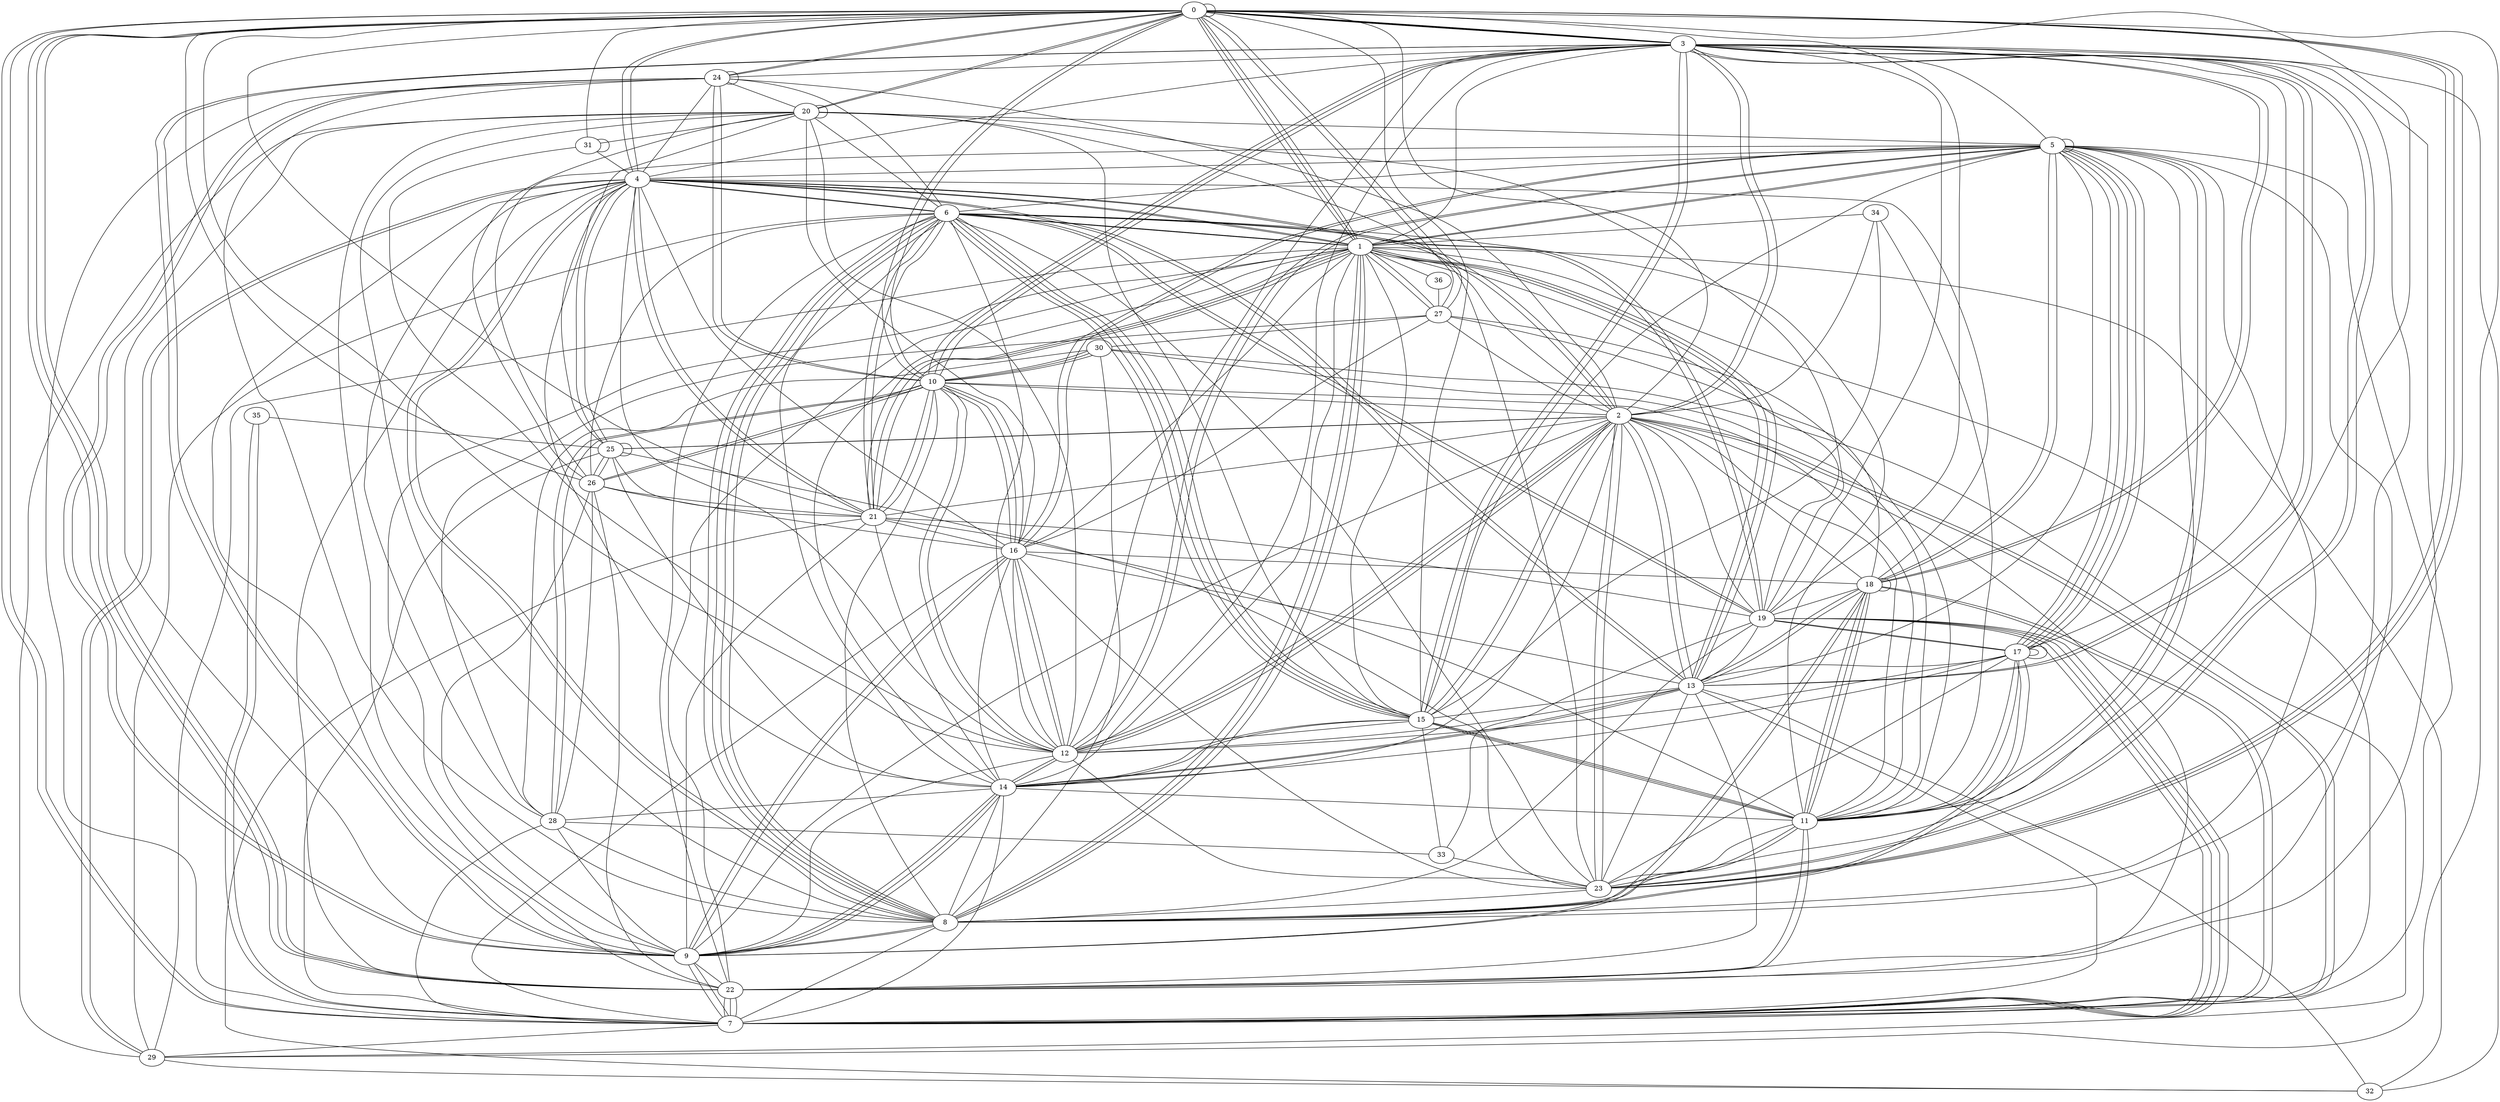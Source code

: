 graph G {
0;
1;
2;
3;
4;
5;
6;
7;
8;
9;
10;
11;
12;
13;
14;
15;
16;
17;
18;
19;
20;
21;
22;
23;
24;
25;
26;
27;
28;
29;
30;
31;
32;
33;
34;
35;
36;
3--17 ;
0--12 ;
23--8 ;
32--1 ;
12--14 ;
10--8 ;
0--3 ;
7--25 ;
2--13 ;
17--19 ;
2--7 ;
26--9 ;
11--22 ;
5--17 ;
14--21 ;
1--6 ;
23--17 ;
12--2 ;
19--17 ;
9--3 ;
12--2 ;
24--10 ;
29--1 ;
3--10 ;
31--31 ;
26--16 ;
10--26 ;
4--18 ;
1--0 ;
21--1 ;
1--4 ;
8--17 ;
9--7 ;
0--19 ;
26--10 ;
3--1 ;
12--6 ;
5--5 ;
2--27 ;
2--15 ;
9--1 ;
20--5 ;
19--7 ;
20--16 ;
3--4 ;
21--4 ;
9--20 ;
11--8 ;
18--13 ;
3--8 ;
33--23 ;
33--15 ;
24--4 ;
24--0 ;
1--12 ;
14--3 ;
19--21 ;
2--6 ;
6--4 ;
10--3 ;
15--11 ;
5--16 ;
2--11 ;
6--5 ;
8--6 ;
28--26 ;
0--4 ;
27--30 ;
19--2 ;
21--2 ;
12--23 ;
3--24 ;
24--0 ;
6--15 ;
25--4 ;
16--9 ;
19--7 ;
8--24 ;
5--17 ;
3--15 ;
4--19 ;
30--10 ;
22--3 ;
2--25 ;
0--4 ;
11--17 ;
1--13 ;
2--25 ;
22--13 ;
11--15 ;
14--11 ;
14--25 ;
34--15 ;
12--16 ;
7--5 ;
15--1 ;
17--17 ;
35--25 ;
0--20 ;
29--0 ;
9--2 ;
17--13 ;
6--14 ;
5--4 ;
18--7 ;
20--31 ;
34--1 ;
7--28 ;
25--20 ;
24--10 ;
4--29 ;
8--19 ;
15--6 ;
0--0 ;
16--10 ;
2--7 ;
0--23 ;
2--23 ;
19--6 ;
15--3 ;
1--5 ;
29--30 ;
34--2 ;
4--8 ;
18--11 ;
19--7 ;
6--29 ;
1--7 ;
10--30 ;
8--9 ;
18--9 ;
14--17 ;
19--13 ;
3--23 ;
5--17 ;
2--24 ;
25--26 ;
9--18 ;
18--5 ;
9--14 ;
3--12 ;
11--15 ;
9--14 ;
0--10 ;
7--29 ;
8--6 ;
17--5 ;
5--13 ;
12--5 ;
8--5 ;
5--22 ;
8--20 ;
20--26 ;
4--16 ;
1--4 ;
7--18 ;
1--5 ;
32--21 ;
4--8 ;
22--26 ;
35--7 ;
31--0 ;
23--16 ;
15--12 ;
13--16 ;
25--25 ;
6--21 ;
3--13 ;
0--26 ;
8--1 ;
13--4 ;
11--22 ;
0--15 ;
7--24 ;
11--23 ;
31--12 ;
3--2 ;
16--12 ;
24--6 ;
23--2 ;
6--26 ;
1--22 ;
25--23 ;
6--15 ;
1--13 ;
14--16 ;
7--14 ;
4--29 ;
19--4 ;
4--28 ;
4--12 ;
8--7 ;
19--3 ;
18--18 ;
22--2 ;
35--7 ;
32--3 ;
0--23 ;
17--12 ;
19--7 ;
3--0 ;
3--0 ;
8--30 ;
15--5 ;
13--15 ;
24--24 ;
26--21 ;
1--14 ;
6--8 ;
17--8 ;
10--21 ;
14--13 ;
23--5 ;
12--13 ;
24--9 ;
22--0 ;
25--4 ;
13--32 ;
16--18 ;
21--16 ;
34--11 ;
19--6 ;
7--16 ;
6--1 ;
27--28 ;
1--0 ;
10--12 ;
20--23 ;
5--11 ;
17--17 ;
33--19 ;
4--9 ;
6--21 ;
16--12 ;
16--27 ;
10--16 ;
0--20 ;
12--9 ;
11--8 ;
26--25 ;
28--10 ;
5--16 ;
11--18 ;
20--22 ;
14--8 ;
3--5 ;
11--5 ;
15--2 ;
20--6 ;
1--0 ;
8--1 ;
28--33 ;
31--4 ;
18--13 ;
11--0 ;
15--14 ;
6--22 ;
20--15 ;
18--19 ;
12--14 ;
3--2 ;
10--16 ;
21--4 ;
29--20 ;
23--13 ;
3--9 ;
0--10 ;
6--11 ;
14--2 ;
18--11 ;
7--9 ;
27--1 ;
29--32 ;
19--1 ;
9--8 ;
28--8 ;
21--1 ;
5--17 ;
9--22 ;
14--28 ;
27--0 ;
23--0 ;
18--3 ;
26--5 ;
23--6 ;
1--21 ;
3--13 ;
6--15 ;
18--27 ;
3--0 ;
2--6 ;
21--11 ;
1--27 ;
1--8 ;
0--7 ;
13--2 ;
28--9 ;
2--0 ;
10--30 ;
16--1 ;
24--9 ;
20--12 ;
12--2 ;
4--22 ;
18--5 ;
20--20 ;
24--20 ;
0--21 ;
9--16 ;
12--5 ;
14--4 ;
4--6 ;
9--14 ;
10--11 ;
36--27 ;
22--0 ;
13--14 ;
19--20 ;
1--36 ;
1--2 ;
11--30 ;
0--27 ;
30--28 ;
14--15 ;
22--7 ;
21--9 ;
10--12 ;
22--7 ;
8--6 ;
2--18 ;
22--0 ;
11--27 ;
3--18 ;
3--23 ;
13--7 ;
7--0 ;
7--22 ;
10--2 ;
28--10 ;
4--13 ;
10--21 ;
25--21 ;
1--13 ;
17--11 ;
10--3 ;
}
